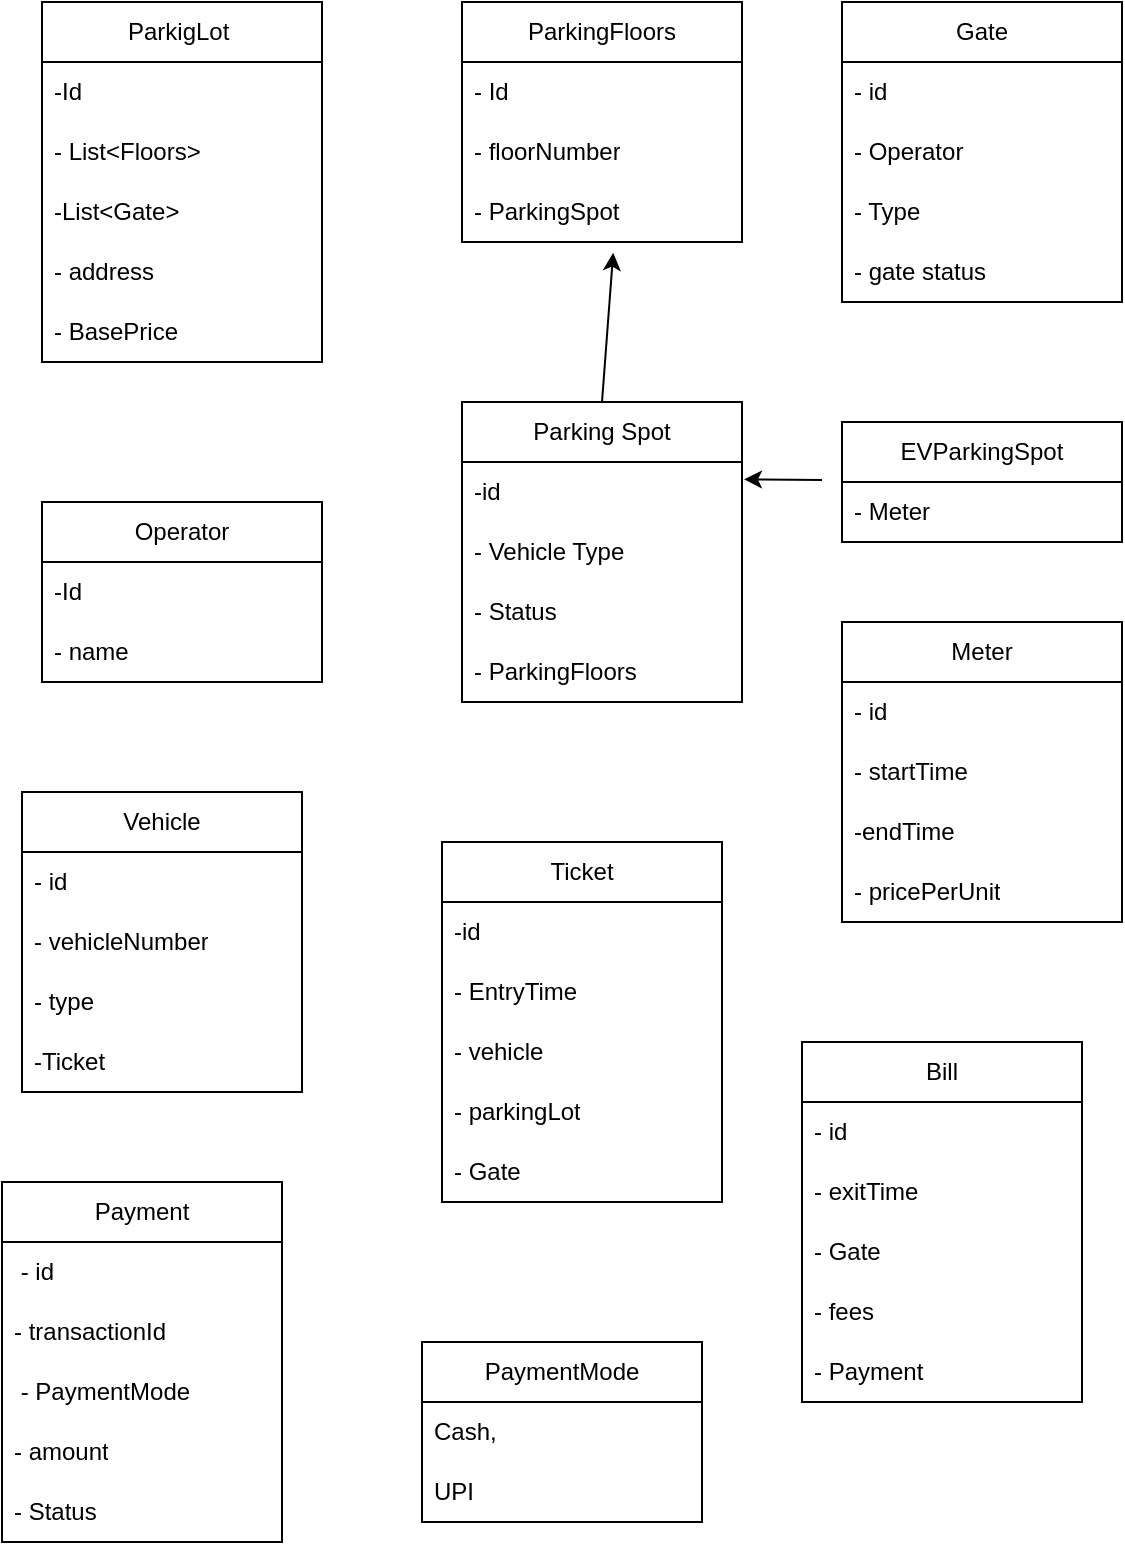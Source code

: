 <mxfile version="24.2.2" type="device">
  <diagram id="C5RBs43oDa-KdzZeNtuy" name="Page-1">
    <mxGraphModel dx="1567" dy="703" grid="1" gridSize="10" guides="1" tooltips="1" connect="1" arrows="1" fold="1" page="1" pageScale="1" pageWidth="827" pageHeight="1169" math="0" shadow="0">
      <root>
        <mxCell id="WIyWlLk6GJQsqaUBKTNV-0" />
        <mxCell id="WIyWlLk6GJQsqaUBKTNV-1" parent="WIyWlLk6GJQsqaUBKTNV-0" />
        <mxCell id="EH_MVPtUCYQI0p3s-_-H-0" value="ParkigLot&amp;nbsp;" style="swimlane;fontStyle=0;childLayout=stackLayout;horizontal=1;startSize=30;horizontalStack=0;resizeParent=1;resizeParentMax=0;resizeLast=0;collapsible=1;marginBottom=0;whiteSpace=wrap;html=1;" vertex="1" parent="WIyWlLk6GJQsqaUBKTNV-1">
          <mxGeometry x="50" y="190" width="140" height="180" as="geometry" />
        </mxCell>
        <mxCell id="EH_MVPtUCYQI0p3s-_-H-1" value="-Id&amp;nbsp;" style="text;strokeColor=none;fillColor=none;align=left;verticalAlign=middle;spacingLeft=4;spacingRight=4;overflow=hidden;points=[[0,0.5],[1,0.5]];portConstraint=eastwest;rotatable=0;whiteSpace=wrap;html=1;" vertex="1" parent="EH_MVPtUCYQI0p3s-_-H-0">
          <mxGeometry y="30" width="140" height="30" as="geometry" />
        </mxCell>
        <mxCell id="EH_MVPtUCYQI0p3s-_-H-7" value="- List&amp;lt;Floors&amp;gt;" style="text;strokeColor=none;fillColor=none;align=left;verticalAlign=middle;spacingLeft=4;spacingRight=4;overflow=hidden;points=[[0,0.5],[1,0.5]];portConstraint=eastwest;rotatable=0;whiteSpace=wrap;html=1;" vertex="1" parent="EH_MVPtUCYQI0p3s-_-H-0">
          <mxGeometry y="60" width="140" height="30" as="geometry" />
        </mxCell>
        <mxCell id="EH_MVPtUCYQI0p3s-_-H-2" value="-List&amp;lt;Gate&amp;gt;" style="text;strokeColor=none;fillColor=none;align=left;verticalAlign=middle;spacingLeft=4;spacingRight=4;overflow=hidden;points=[[0,0.5],[1,0.5]];portConstraint=eastwest;rotatable=0;whiteSpace=wrap;html=1;" vertex="1" parent="EH_MVPtUCYQI0p3s-_-H-0">
          <mxGeometry y="90" width="140" height="30" as="geometry" />
        </mxCell>
        <mxCell id="EH_MVPtUCYQI0p3s-_-H-3" value="- address" style="text;strokeColor=none;fillColor=none;align=left;verticalAlign=middle;spacingLeft=4;spacingRight=4;overflow=hidden;points=[[0,0.5],[1,0.5]];portConstraint=eastwest;rotatable=0;whiteSpace=wrap;html=1;" vertex="1" parent="EH_MVPtUCYQI0p3s-_-H-0">
          <mxGeometry y="120" width="140" height="30" as="geometry" />
        </mxCell>
        <mxCell id="EH_MVPtUCYQI0p3s-_-H-5" value="- BasePrice" style="text;strokeColor=none;fillColor=none;align=left;verticalAlign=middle;spacingLeft=4;spacingRight=4;overflow=hidden;points=[[0,0.5],[1,0.5]];portConstraint=eastwest;rotatable=0;whiteSpace=wrap;html=1;" vertex="1" parent="EH_MVPtUCYQI0p3s-_-H-0">
          <mxGeometry y="150" width="140" height="30" as="geometry" />
        </mxCell>
        <mxCell id="EH_MVPtUCYQI0p3s-_-H-8" value="ParkingFloors" style="swimlane;fontStyle=0;childLayout=stackLayout;horizontal=1;startSize=30;horizontalStack=0;resizeParent=1;resizeParentMax=0;resizeLast=0;collapsible=1;marginBottom=0;whiteSpace=wrap;html=1;" vertex="1" parent="WIyWlLk6GJQsqaUBKTNV-1">
          <mxGeometry x="260" y="190" width="140" height="120" as="geometry" />
        </mxCell>
        <mxCell id="EH_MVPtUCYQI0p3s-_-H-9" value="- Id" style="text;strokeColor=none;fillColor=none;align=left;verticalAlign=middle;spacingLeft=4;spacingRight=4;overflow=hidden;points=[[0,0.5],[1,0.5]];portConstraint=eastwest;rotatable=0;whiteSpace=wrap;html=1;" vertex="1" parent="EH_MVPtUCYQI0p3s-_-H-8">
          <mxGeometry y="30" width="140" height="30" as="geometry" />
        </mxCell>
        <mxCell id="EH_MVPtUCYQI0p3s-_-H-10" value="- floorNumber" style="text;strokeColor=none;fillColor=none;align=left;verticalAlign=middle;spacingLeft=4;spacingRight=4;overflow=hidden;points=[[0,0.5],[1,0.5]];portConstraint=eastwest;rotatable=0;whiteSpace=wrap;html=1;" vertex="1" parent="EH_MVPtUCYQI0p3s-_-H-8">
          <mxGeometry y="60" width="140" height="30" as="geometry" />
        </mxCell>
        <mxCell id="EH_MVPtUCYQI0p3s-_-H-11" value="- ParkingSpot" style="text;strokeColor=none;fillColor=none;align=left;verticalAlign=middle;spacingLeft=4;spacingRight=4;overflow=hidden;points=[[0,0.5],[1,0.5]];portConstraint=eastwest;rotatable=0;whiteSpace=wrap;html=1;" vertex="1" parent="EH_MVPtUCYQI0p3s-_-H-8">
          <mxGeometry y="90" width="140" height="30" as="geometry" />
        </mxCell>
        <mxCell id="EH_MVPtUCYQI0p3s-_-H-12" value="Gate" style="swimlane;fontStyle=0;childLayout=stackLayout;horizontal=1;startSize=30;horizontalStack=0;resizeParent=1;resizeParentMax=0;resizeLast=0;collapsible=1;marginBottom=0;whiteSpace=wrap;html=1;" vertex="1" parent="WIyWlLk6GJQsqaUBKTNV-1">
          <mxGeometry x="450" y="190" width="140" height="150" as="geometry" />
        </mxCell>
        <mxCell id="EH_MVPtUCYQI0p3s-_-H-13" value="- id&amp;nbsp;" style="text;strokeColor=none;fillColor=none;align=left;verticalAlign=middle;spacingLeft=4;spacingRight=4;overflow=hidden;points=[[0,0.5],[1,0.5]];portConstraint=eastwest;rotatable=0;whiteSpace=wrap;html=1;" vertex="1" parent="EH_MVPtUCYQI0p3s-_-H-12">
          <mxGeometry y="30" width="140" height="30" as="geometry" />
        </mxCell>
        <mxCell id="EH_MVPtUCYQI0p3s-_-H-14" value="- Operator" style="text;strokeColor=none;fillColor=none;align=left;verticalAlign=middle;spacingLeft=4;spacingRight=4;overflow=hidden;points=[[0,0.5],[1,0.5]];portConstraint=eastwest;rotatable=0;whiteSpace=wrap;html=1;" vertex="1" parent="EH_MVPtUCYQI0p3s-_-H-12">
          <mxGeometry y="60" width="140" height="30" as="geometry" />
        </mxCell>
        <mxCell id="EH_MVPtUCYQI0p3s-_-H-15" value="- Type&amp;nbsp;" style="text;strokeColor=none;fillColor=none;align=left;verticalAlign=middle;spacingLeft=4;spacingRight=4;overflow=hidden;points=[[0,0.5],[1,0.5]];portConstraint=eastwest;rotatable=0;whiteSpace=wrap;html=1;" vertex="1" parent="EH_MVPtUCYQI0p3s-_-H-12">
          <mxGeometry y="90" width="140" height="30" as="geometry" />
        </mxCell>
        <mxCell id="EH_MVPtUCYQI0p3s-_-H-16" value="- gate status" style="text;strokeColor=none;fillColor=none;align=left;verticalAlign=middle;spacingLeft=4;spacingRight=4;overflow=hidden;points=[[0,0.5],[1,0.5]];portConstraint=eastwest;rotatable=0;whiteSpace=wrap;html=1;" vertex="1" parent="EH_MVPtUCYQI0p3s-_-H-12">
          <mxGeometry y="120" width="140" height="30" as="geometry" />
        </mxCell>
        <mxCell id="EH_MVPtUCYQI0p3s-_-H-17" value="Parking Spot" style="swimlane;fontStyle=0;childLayout=stackLayout;horizontal=1;startSize=30;horizontalStack=0;resizeParent=1;resizeParentMax=0;resizeLast=0;collapsible=1;marginBottom=0;whiteSpace=wrap;html=1;" vertex="1" parent="WIyWlLk6GJQsqaUBKTNV-1">
          <mxGeometry x="260" y="390" width="140" height="150" as="geometry" />
        </mxCell>
        <mxCell id="EH_MVPtUCYQI0p3s-_-H-18" value="-id&amp;nbsp;" style="text;strokeColor=none;fillColor=none;align=left;verticalAlign=middle;spacingLeft=4;spacingRight=4;overflow=hidden;points=[[0,0.5],[1,0.5]];portConstraint=eastwest;rotatable=0;whiteSpace=wrap;html=1;" vertex="1" parent="EH_MVPtUCYQI0p3s-_-H-17">
          <mxGeometry y="30" width="140" height="30" as="geometry" />
        </mxCell>
        <mxCell id="EH_MVPtUCYQI0p3s-_-H-19" value="- Vehicle Type" style="text;strokeColor=none;fillColor=none;align=left;verticalAlign=middle;spacingLeft=4;spacingRight=4;overflow=hidden;points=[[0,0.5],[1,0.5]];portConstraint=eastwest;rotatable=0;whiteSpace=wrap;html=1;" vertex="1" parent="EH_MVPtUCYQI0p3s-_-H-17">
          <mxGeometry y="60" width="140" height="30" as="geometry" />
        </mxCell>
        <mxCell id="EH_MVPtUCYQI0p3s-_-H-20" value="- Status" style="text;strokeColor=none;fillColor=none;align=left;verticalAlign=middle;spacingLeft=4;spacingRight=4;overflow=hidden;points=[[0,0.5],[1,0.5]];portConstraint=eastwest;rotatable=0;whiteSpace=wrap;html=1;" vertex="1" parent="EH_MVPtUCYQI0p3s-_-H-17">
          <mxGeometry y="90" width="140" height="30" as="geometry" />
        </mxCell>
        <mxCell id="EH_MVPtUCYQI0p3s-_-H-21" value="- ParkingFloors&amp;nbsp;" style="text;strokeColor=none;fillColor=none;align=left;verticalAlign=middle;spacingLeft=4;spacingRight=4;overflow=hidden;points=[[0,0.5],[1,0.5]];portConstraint=eastwest;rotatable=0;whiteSpace=wrap;html=1;" vertex="1" parent="EH_MVPtUCYQI0p3s-_-H-17">
          <mxGeometry y="120" width="140" height="30" as="geometry" />
        </mxCell>
        <mxCell id="EH_MVPtUCYQI0p3s-_-H-22" value="" style="endArrow=classic;html=1;rounded=0;entryX=0.54;entryY=1.178;entryDx=0;entryDy=0;entryPerimeter=0;exitX=0.5;exitY=0;exitDx=0;exitDy=0;" edge="1" parent="WIyWlLk6GJQsqaUBKTNV-1" source="EH_MVPtUCYQI0p3s-_-H-17" target="EH_MVPtUCYQI0p3s-_-H-11">
          <mxGeometry width="50" height="50" relative="1" as="geometry">
            <mxPoint x="390" y="560" as="sourcePoint" />
            <mxPoint x="440" y="510" as="targetPoint" />
          </mxGeometry>
        </mxCell>
        <mxCell id="EH_MVPtUCYQI0p3s-_-H-23" value="EVParkingSpot" style="swimlane;fontStyle=0;childLayout=stackLayout;horizontal=1;startSize=30;horizontalStack=0;resizeParent=1;resizeParentMax=0;resizeLast=0;collapsible=1;marginBottom=0;whiteSpace=wrap;html=1;" vertex="1" parent="WIyWlLk6GJQsqaUBKTNV-1">
          <mxGeometry x="450" y="400" width="140" height="60" as="geometry" />
        </mxCell>
        <mxCell id="EH_MVPtUCYQI0p3s-_-H-24" value="- Meter" style="text;strokeColor=none;fillColor=none;align=left;verticalAlign=middle;spacingLeft=4;spacingRight=4;overflow=hidden;points=[[0,0.5],[1,0.5]];portConstraint=eastwest;rotatable=0;whiteSpace=wrap;html=1;" vertex="1" parent="EH_MVPtUCYQI0p3s-_-H-23">
          <mxGeometry y="30" width="140" height="30" as="geometry" />
        </mxCell>
        <mxCell id="EH_MVPtUCYQI0p3s-_-H-27" value="" style="endArrow=classic;html=1;rounded=0;entryX=1.007;entryY=0.289;entryDx=0;entryDy=0;entryPerimeter=0;" edge="1" parent="WIyWlLk6GJQsqaUBKTNV-1" target="EH_MVPtUCYQI0p3s-_-H-18">
          <mxGeometry width="50" height="50" relative="1" as="geometry">
            <mxPoint x="440" y="429" as="sourcePoint" />
            <mxPoint x="440" y="510" as="targetPoint" />
          </mxGeometry>
        </mxCell>
        <mxCell id="EH_MVPtUCYQI0p3s-_-H-28" value="Meter" style="swimlane;fontStyle=0;childLayout=stackLayout;horizontal=1;startSize=30;horizontalStack=0;resizeParent=1;resizeParentMax=0;resizeLast=0;collapsible=1;marginBottom=0;whiteSpace=wrap;html=1;" vertex="1" parent="WIyWlLk6GJQsqaUBKTNV-1">
          <mxGeometry x="450" y="500" width="140" height="150" as="geometry" />
        </mxCell>
        <mxCell id="EH_MVPtUCYQI0p3s-_-H-29" value="- id&amp;nbsp;" style="text;strokeColor=none;fillColor=none;align=left;verticalAlign=middle;spacingLeft=4;spacingRight=4;overflow=hidden;points=[[0,0.5],[1,0.5]];portConstraint=eastwest;rotatable=0;whiteSpace=wrap;html=1;" vertex="1" parent="EH_MVPtUCYQI0p3s-_-H-28">
          <mxGeometry y="30" width="140" height="30" as="geometry" />
        </mxCell>
        <mxCell id="EH_MVPtUCYQI0p3s-_-H-30" value="- startTime" style="text;strokeColor=none;fillColor=none;align=left;verticalAlign=middle;spacingLeft=4;spacingRight=4;overflow=hidden;points=[[0,0.5],[1,0.5]];portConstraint=eastwest;rotatable=0;whiteSpace=wrap;html=1;" vertex="1" parent="EH_MVPtUCYQI0p3s-_-H-28">
          <mxGeometry y="60" width="140" height="30" as="geometry" />
        </mxCell>
        <mxCell id="EH_MVPtUCYQI0p3s-_-H-31" value="-endTime" style="text;strokeColor=none;fillColor=none;align=left;verticalAlign=middle;spacingLeft=4;spacingRight=4;overflow=hidden;points=[[0,0.5],[1,0.5]];portConstraint=eastwest;rotatable=0;whiteSpace=wrap;html=1;" vertex="1" parent="EH_MVPtUCYQI0p3s-_-H-28">
          <mxGeometry y="90" width="140" height="30" as="geometry" />
        </mxCell>
        <mxCell id="EH_MVPtUCYQI0p3s-_-H-32" value="- pricePerUnit" style="text;strokeColor=none;fillColor=none;align=left;verticalAlign=middle;spacingLeft=4;spacingRight=4;overflow=hidden;points=[[0,0.5],[1,0.5]];portConstraint=eastwest;rotatable=0;whiteSpace=wrap;html=1;" vertex="1" parent="EH_MVPtUCYQI0p3s-_-H-28">
          <mxGeometry y="120" width="140" height="30" as="geometry" />
        </mxCell>
        <mxCell id="EH_MVPtUCYQI0p3s-_-H-34" value="Operator" style="swimlane;fontStyle=0;childLayout=stackLayout;horizontal=1;startSize=30;horizontalStack=0;resizeParent=1;resizeParentMax=0;resizeLast=0;collapsible=1;marginBottom=0;whiteSpace=wrap;html=1;" vertex="1" parent="WIyWlLk6GJQsqaUBKTNV-1">
          <mxGeometry x="50" y="440" width="140" height="90" as="geometry" />
        </mxCell>
        <mxCell id="EH_MVPtUCYQI0p3s-_-H-35" value="-Id&amp;nbsp;" style="text;strokeColor=none;fillColor=none;align=left;verticalAlign=middle;spacingLeft=4;spacingRight=4;overflow=hidden;points=[[0,0.5],[1,0.5]];portConstraint=eastwest;rotatable=0;whiteSpace=wrap;html=1;" vertex="1" parent="EH_MVPtUCYQI0p3s-_-H-34">
          <mxGeometry y="30" width="140" height="30" as="geometry" />
        </mxCell>
        <mxCell id="EH_MVPtUCYQI0p3s-_-H-36" value="- name" style="text;strokeColor=none;fillColor=none;align=left;verticalAlign=middle;spacingLeft=4;spacingRight=4;overflow=hidden;points=[[0,0.5],[1,0.5]];portConstraint=eastwest;rotatable=0;whiteSpace=wrap;html=1;" vertex="1" parent="EH_MVPtUCYQI0p3s-_-H-34">
          <mxGeometry y="60" width="140" height="30" as="geometry" />
        </mxCell>
        <mxCell id="EH_MVPtUCYQI0p3s-_-H-38" value="Vehicle" style="swimlane;fontStyle=0;childLayout=stackLayout;horizontal=1;startSize=30;horizontalStack=0;resizeParent=1;resizeParentMax=0;resizeLast=0;collapsible=1;marginBottom=0;whiteSpace=wrap;html=1;" vertex="1" parent="WIyWlLk6GJQsqaUBKTNV-1">
          <mxGeometry x="40" y="585" width="140" height="150" as="geometry" />
        </mxCell>
        <mxCell id="EH_MVPtUCYQI0p3s-_-H-39" value="- id" style="text;strokeColor=none;fillColor=none;align=left;verticalAlign=middle;spacingLeft=4;spacingRight=4;overflow=hidden;points=[[0,0.5],[1,0.5]];portConstraint=eastwest;rotatable=0;whiteSpace=wrap;html=1;" vertex="1" parent="EH_MVPtUCYQI0p3s-_-H-38">
          <mxGeometry y="30" width="140" height="30" as="geometry" />
        </mxCell>
        <mxCell id="EH_MVPtUCYQI0p3s-_-H-40" value="- vehicleNumber" style="text;strokeColor=none;fillColor=none;align=left;verticalAlign=middle;spacingLeft=4;spacingRight=4;overflow=hidden;points=[[0,0.5],[1,0.5]];portConstraint=eastwest;rotatable=0;whiteSpace=wrap;html=1;" vertex="1" parent="EH_MVPtUCYQI0p3s-_-H-38">
          <mxGeometry y="60" width="140" height="30" as="geometry" />
        </mxCell>
        <mxCell id="EH_MVPtUCYQI0p3s-_-H-41" value="- type" style="text;strokeColor=none;fillColor=none;align=left;verticalAlign=middle;spacingLeft=4;spacingRight=4;overflow=hidden;points=[[0,0.5],[1,0.5]];portConstraint=eastwest;rotatable=0;whiteSpace=wrap;html=1;" vertex="1" parent="EH_MVPtUCYQI0p3s-_-H-38">
          <mxGeometry y="90" width="140" height="30" as="geometry" />
        </mxCell>
        <mxCell id="EH_MVPtUCYQI0p3s-_-H-42" value="-Ticket" style="text;strokeColor=none;fillColor=none;align=left;verticalAlign=middle;spacingLeft=4;spacingRight=4;overflow=hidden;points=[[0,0.5],[1,0.5]];portConstraint=eastwest;rotatable=0;whiteSpace=wrap;html=1;" vertex="1" parent="EH_MVPtUCYQI0p3s-_-H-38">
          <mxGeometry y="120" width="140" height="30" as="geometry" />
        </mxCell>
        <mxCell id="EH_MVPtUCYQI0p3s-_-H-43" value="Ticket" style="swimlane;fontStyle=0;childLayout=stackLayout;horizontal=1;startSize=30;horizontalStack=0;resizeParent=1;resizeParentMax=0;resizeLast=0;collapsible=1;marginBottom=0;whiteSpace=wrap;html=1;" vertex="1" parent="WIyWlLk6GJQsqaUBKTNV-1">
          <mxGeometry x="250" y="610" width="140" height="180" as="geometry" />
        </mxCell>
        <mxCell id="EH_MVPtUCYQI0p3s-_-H-44" value="-id&amp;nbsp;" style="text;strokeColor=none;fillColor=none;align=left;verticalAlign=middle;spacingLeft=4;spacingRight=4;overflow=hidden;points=[[0,0.5],[1,0.5]];portConstraint=eastwest;rotatable=0;whiteSpace=wrap;html=1;" vertex="1" parent="EH_MVPtUCYQI0p3s-_-H-43">
          <mxGeometry y="30" width="140" height="30" as="geometry" />
        </mxCell>
        <mxCell id="EH_MVPtUCYQI0p3s-_-H-45" value="- EntryTime" style="text;strokeColor=none;fillColor=none;align=left;verticalAlign=middle;spacingLeft=4;spacingRight=4;overflow=hidden;points=[[0,0.5],[1,0.5]];portConstraint=eastwest;rotatable=0;whiteSpace=wrap;html=1;" vertex="1" parent="EH_MVPtUCYQI0p3s-_-H-43">
          <mxGeometry y="60" width="140" height="30" as="geometry" />
        </mxCell>
        <mxCell id="EH_MVPtUCYQI0p3s-_-H-46" value="- vehicle" style="text;strokeColor=none;fillColor=none;align=left;verticalAlign=middle;spacingLeft=4;spacingRight=4;overflow=hidden;points=[[0,0.5],[1,0.5]];portConstraint=eastwest;rotatable=0;whiteSpace=wrap;html=1;" vertex="1" parent="EH_MVPtUCYQI0p3s-_-H-43">
          <mxGeometry y="90" width="140" height="30" as="geometry" />
        </mxCell>
        <mxCell id="EH_MVPtUCYQI0p3s-_-H-47" value="- parkingLot" style="text;strokeColor=none;fillColor=none;align=left;verticalAlign=middle;spacingLeft=4;spacingRight=4;overflow=hidden;points=[[0,0.5],[1,0.5]];portConstraint=eastwest;rotatable=0;whiteSpace=wrap;html=1;" vertex="1" parent="EH_MVPtUCYQI0p3s-_-H-43">
          <mxGeometry y="120" width="140" height="30" as="geometry" />
        </mxCell>
        <mxCell id="EH_MVPtUCYQI0p3s-_-H-48" value="- Gate" style="text;strokeColor=none;fillColor=none;align=left;verticalAlign=middle;spacingLeft=4;spacingRight=4;overflow=hidden;points=[[0,0.5],[1,0.5]];portConstraint=eastwest;rotatable=0;whiteSpace=wrap;html=1;" vertex="1" parent="EH_MVPtUCYQI0p3s-_-H-43">
          <mxGeometry y="150" width="140" height="30" as="geometry" />
        </mxCell>
        <mxCell id="EH_MVPtUCYQI0p3s-_-H-49" value="Bill" style="swimlane;fontStyle=0;childLayout=stackLayout;horizontal=1;startSize=30;horizontalStack=0;resizeParent=1;resizeParentMax=0;resizeLast=0;collapsible=1;marginBottom=0;whiteSpace=wrap;html=1;" vertex="1" parent="WIyWlLk6GJQsqaUBKTNV-1">
          <mxGeometry x="430" y="710" width="140" height="180" as="geometry" />
        </mxCell>
        <mxCell id="EH_MVPtUCYQI0p3s-_-H-50" value="- id&amp;nbsp;" style="text;strokeColor=none;fillColor=none;align=left;verticalAlign=middle;spacingLeft=4;spacingRight=4;overflow=hidden;points=[[0,0.5],[1,0.5]];portConstraint=eastwest;rotatable=0;whiteSpace=wrap;html=1;" vertex="1" parent="EH_MVPtUCYQI0p3s-_-H-49">
          <mxGeometry y="30" width="140" height="30" as="geometry" />
        </mxCell>
        <mxCell id="EH_MVPtUCYQI0p3s-_-H-51" value="- exitTime" style="text;strokeColor=none;fillColor=none;align=left;verticalAlign=middle;spacingLeft=4;spacingRight=4;overflow=hidden;points=[[0,0.5],[1,0.5]];portConstraint=eastwest;rotatable=0;whiteSpace=wrap;html=1;" vertex="1" parent="EH_MVPtUCYQI0p3s-_-H-49">
          <mxGeometry y="60" width="140" height="30" as="geometry" />
        </mxCell>
        <mxCell id="EH_MVPtUCYQI0p3s-_-H-52" value="- Gate" style="text;strokeColor=none;fillColor=none;align=left;verticalAlign=middle;spacingLeft=4;spacingRight=4;overflow=hidden;points=[[0,0.5],[1,0.5]];portConstraint=eastwest;rotatable=0;whiteSpace=wrap;html=1;" vertex="1" parent="EH_MVPtUCYQI0p3s-_-H-49">
          <mxGeometry y="90" width="140" height="30" as="geometry" />
        </mxCell>
        <mxCell id="EH_MVPtUCYQI0p3s-_-H-53" value="- fees" style="text;strokeColor=none;fillColor=none;align=left;verticalAlign=middle;spacingLeft=4;spacingRight=4;overflow=hidden;points=[[0,0.5],[1,0.5]];portConstraint=eastwest;rotatable=0;whiteSpace=wrap;html=1;" vertex="1" parent="EH_MVPtUCYQI0p3s-_-H-49">
          <mxGeometry y="120" width="140" height="30" as="geometry" />
        </mxCell>
        <mxCell id="EH_MVPtUCYQI0p3s-_-H-54" value="- Payment" style="text;strokeColor=none;fillColor=none;align=left;verticalAlign=middle;spacingLeft=4;spacingRight=4;overflow=hidden;points=[[0,0.5],[1,0.5]];portConstraint=eastwest;rotatable=0;whiteSpace=wrap;html=1;" vertex="1" parent="EH_MVPtUCYQI0p3s-_-H-49">
          <mxGeometry y="150" width="140" height="30" as="geometry" />
        </mxCell>
        <mxCell id="EH_MVPtUCYQI0p3s-_-H-55" value="Payment" style="swimlane;fontStyle=0;childLayout=stackLayout;horizontal=1;startSize=30;horizontalStack=0;resizeParent=1;resizeParentMax=0;resizeLast=0;collapsible=1;marginBottom=0;whiteSpace=wrap;html=1;" vertex="1" parent="WIyWlLk6GJQsqaUBKTNV-1">
          <mxGeometry x="30" y="780" width="140" height="180" as="geometry" />
        </mxCell>
        <mxCell id="EH_MVPtUCYQI0p3s-_-H-56" value="&amp;nbsp;- id&amp;nbsp;" style="text;strokeColor=none;fillColor=none;align=left;verticalAlign=middle;spacingLeft=4;spacingRight=4;overflow=hidden;points=[[0,0.5],[1,0.5]];portConstraint=eastwest;rotatable=0;whiteSpace=wrap;html=1;" vertex="1" parent="EH_MVPtUCYQI0p3s-_-H-55">
          <mxGeometry y="30" width="140" height="30" as="geometry" />
        </mxCell>
        <mxCell id="EH_MVPtUCYQI0p3s-_-H-57" value="- transactionId" style="text;strokeColor=none;fillColor=none;align=left;verticalAlign=middle;spacingLeft=4;spacingRight=4;overflow=hidden;points=[[0,0.5],[1,0.5]];portConstraint=eastwest;rotatable=0;whiteSpace=wrap;html=1;" vertex="1" parent="EH_MVPtUCYQI0p3s-_-H-55">
          <mxGeometry y="60" width="140" height="30" as="geometry" />
        </mxCell>
        <mxCell id="EH_MVPtUCYQI0p3s-_-H-58" value="&amp;nbsp;- PaymentMode" style="text;strokeColor=none;fillColor=none;align=left;verticalAlign=middle;spacingLeft=4;spacingRight=4;overflow=hidden;points=[[0,0.5],[1,0.5]];portConstraint=eastwest;rotatable=0;whiteSpace=wrap;html=1;" vertex="1" parent="EH_MVPtUCYQI0p3s-_-H-55">
          <mxGeometry y="90" width="140" height="30" as="geometry" />
        </mxCell>
        <mxCell id="EH_MVPtUCYQI0p3s-_-H-59" value="- amount" style="text;strokeColor=none;fillColor=none;align=left;verticalAlign=middle;spacingLeft=4;spacingRight=4;overflow=hidden;points=[[0,0.5],[1,0.5]];portConstraint=eastwest;rotatable=0;whiteSpace=wrap;html=1;" vertex="1" parent="EH_MVPtUCYQI0p3s-_-H-55">
          <mxGeometry y="120" width="140" height="30" as="geometry" />
        </mxCell>
        <mxCell id="EH_MVPtUCYQI0p3s-_-H-60" value="- Status&amp;nbsp;" style="text;strokeColor=none;fillColor=none;align=left;verticalAlign=middle;spacingLeft=4;spacingRight=4;overflow=hidden;points=[[0,0.5],[1,0.5]];portConstraint=eastwest;rotatable=0;whiteSpace=wrap;html=1;" vertex="1" parent="EH_MVPtUCYQI0p3s-_-H-55">
          <mxGeometry y="150" width="140" height="30" as="geometry" />
        </mxCell>
        <mxCell id="EH_MVPtUCYQI0p3s-_-H-65" value="PaymentMode" style="swimlane;fontStyle=0;childLayout=stackLayout;horizontal=1;startSize=30;horizontalStack=0;resizeParent=1;resizeParentMax=0;resizeLast=0;collapsible=1;marginBottom=0;whiteSpace=wrap;html=1;" vertex="1" parent="WIyWlLk6GJQsqaUBKTNV-1">
          <mxGeometry x="240" y="860" width="140" height="90" as="geometry" />
        </mxCell>
        <mxCell id="EH_MVPtUCYQI0p3s-_-H-66" value="Cash," style="text;strokeColor=none;fillColor=none;align=left;verticalAlign=middle;spacingLeft=4;spacingRight=4;overflow=hidden;points=[[0,0.5],[1,0.5]];portConstraint=eastwest;rotatable=0;whiteSpace=wrap;html=1;" vertex="1" parent="EH_MVPtUCYQI0p3s-_-H-65">
          <mxGeometry y="30" width="140" height="30" as="geometry" />
        </mxCell>
        <mxCell id="EH_MVPtUCYQI0p3s-_-H-67" value="UPI" style="text;strokeColor=none;fillColor=none;align=left;verticalAlign=middle;spacingLeft=4;spacingRight=4;overflow=hidden;points=[[0,0.5],[1,0.5]];portConstraint=eastwest;rotatable=0;whiteSpace=wrap;html=1;" vertex="1" parent="EH_MVPtUCYQI0p3s-_-H-65">
          <mxGeometry y="60" width="140" height="30" as="geometry" />
        </mxCell>
      </root>
    </mxGraphModel>
  </diagram>
</mxfile>
